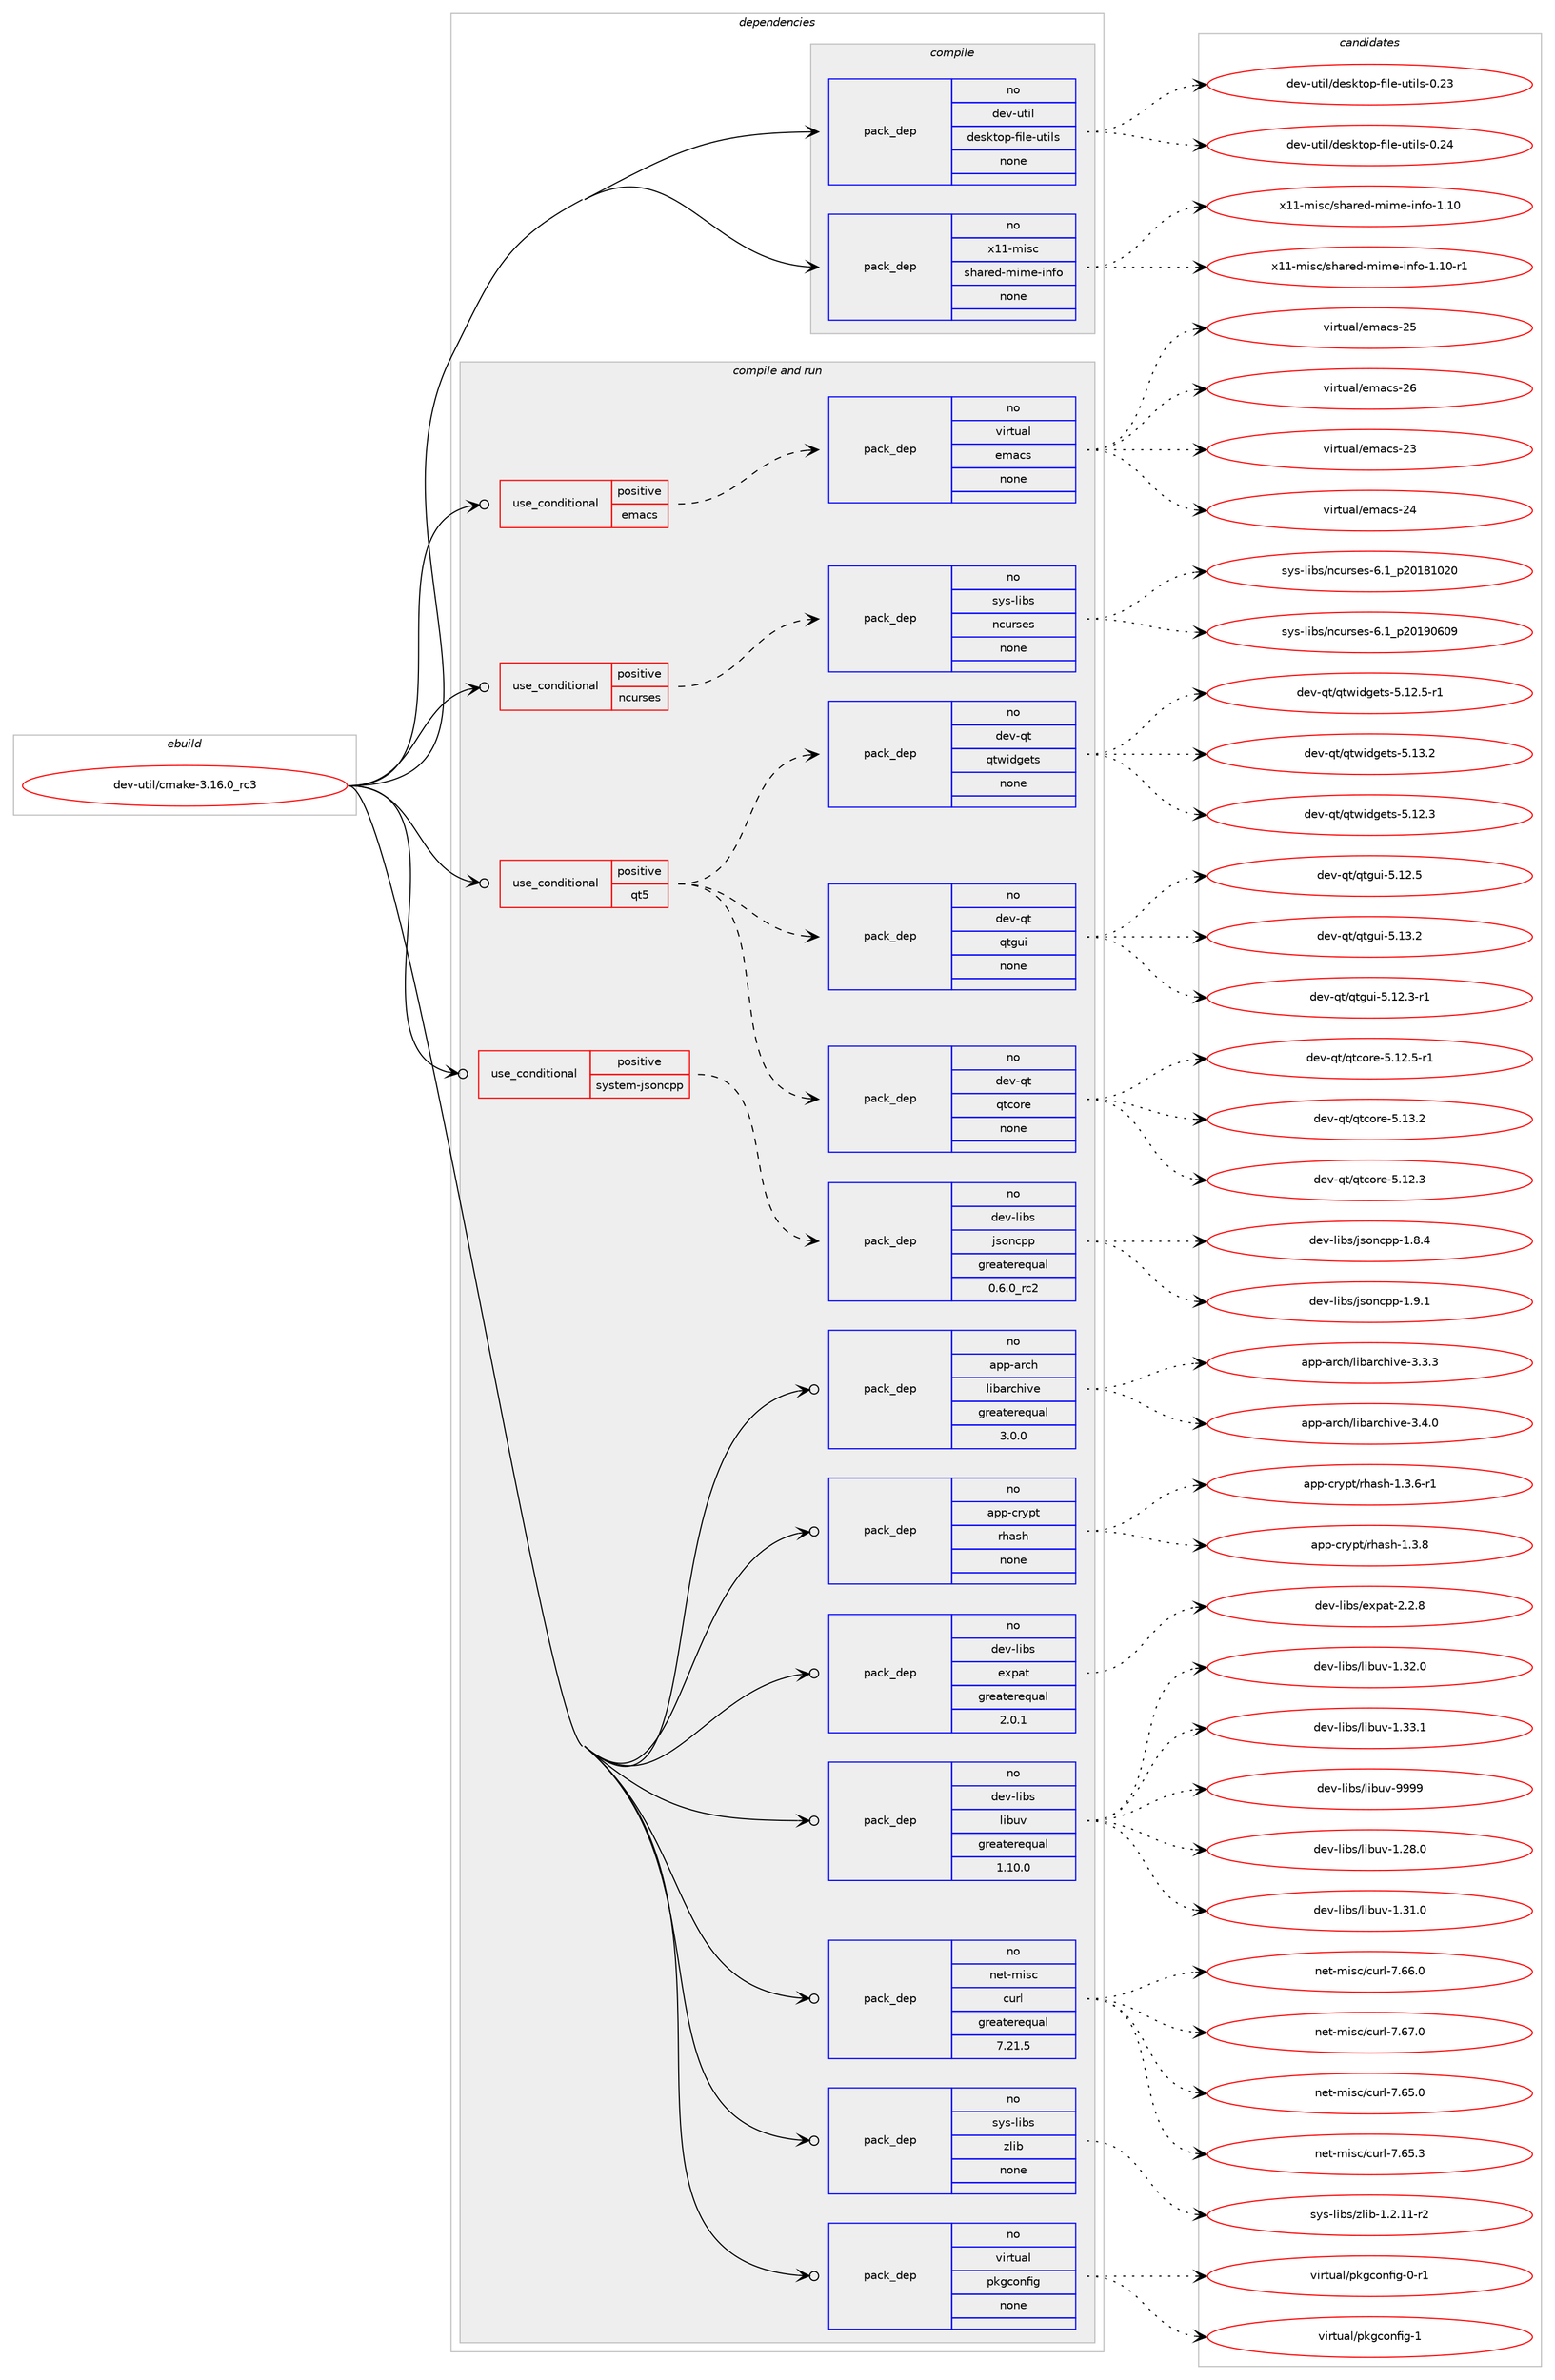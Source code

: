 digraph prolog {

# *************
# Graph options
# *************

newrank=true;
concentrate=true;
compound=true;
graph [rankdir=LR,fontname=Helvetica,fontsize=10,ranksep=1.5];#, ranksep=2.5, nodesep=0.2];
edge  [arrowhead=vee];
node  [fontname=Helvetica,fontsize=10];

# **********
# The ebuild
# **********

subgraph cluster_leftcol {
color=gray;
rank=same;
label=<<i>ebuild</i>>;
id [label="dev-util/cmake-3.16.0_rc3", color=red, width=4, href="../dev-util/cmake-3.16.0_rc3.svg"];
}

# ****************
# The dependencies
# ****************

subgraph cluster_midcol {
color=gray;
label=<<i>dependencies</i>>;
subgraph cluster_compile {
fillcolor="#eeeeee";
style=filled;
label=<<i>compile</i>>;
subgraph pack532683 {
dependency726900 [label=<<TABLE BORDER="0" CELLBORDER="1" CELLSPACING="0" CELLPADDING="4" WIDTH="220"><TR><TD ROWSPAN="6" CELLPADDING="30">pack_dep</TD></TR><TR><TD WIDTH="110">no</TD></TR><TR><TD>dev-util</TD></TR><TR><TD>desktop-file-utils</TD></TR><TR><TD>none</TD></TR><TR><TD></TD></TR></TABLE>>, shape=none, color=blue];
}
id:e -> dependency726900:w [weight=20,style="solid",arrowhead="vee"];
subgraph pack532684 {
dependency726901 [label=<<TABLE BORDER="0" CELLBORDER="1" CELLSPACING="0" CELLPADDING="4" WIDTH="220"><TR><TD ROWSPAN="6" CELLPADDING="30">pack_dep</TD></TR><TR><TD WIDTH="110">no</TD></TR><TR><TD>x11-misc</TD></TR><TR><TD>shared-mime-info</TD></TR><TR><TD>none</TD></TR><TR><TD></TD></TR></TABLE>>, shape=none, color=blue];
}
id:e -> dependency726901:w [weight=20,style="solid",arrowhead="vee"];
}
subgraph cluster_compileandrun {
fillcolor="#eeeeee";
style=filled;
label=<<i>compile and run</i>>;
subgraph cond182105 {
dependency726902 [label=<<TABLE BORDER="0" CELLBORDER="1" CELLSPACING="0" CELLPADDING="4"><TR><TD ROWSPAN="3" CELLPADDING="10">use_conditional</TD></TR><TR><TD>positive</TD></TR><TR><TD>emacs</TD></TR></TABLE>>, shape=none, color=red];
subgraph pack532685 {
dependency726903 [label=<<TABLE BORDER="0" CELLBORDER="1" CELLSPACING="0" CELLPADDING="4" WIDTH="220"><TR><TD ROWSPAN="6" CELLPADDING="30">pack_dep</TD></TR><TR><TD WIDTH="110">no</TD></TR><TR><TD>virtual</TD></TR><TR><TD>emacs</TD></TR><TR><TD>none</TD></TR><TR><TD></TD></TR></TABLE>>, shape=none, color=blue];
}
dependency726902:e -> dependency726903:w [weight=20,style="dashed",arrowhead="vee"];
}
id:e -> dependency726902:w [weight=20,style="solid",arrowhead="odotvee"];
subgraph cond182106 {
dependency726904 [label=<<TABLE BORDER="0" CELLBORDER="1" CELLSPACING="0" CELLPADDING="4"><TR><TD ROWSPAN="3" CELLPADDING="10">use_conditional</TD></TR><TR><TD>positive</TD></TR><TR><TD>ncurses</TD></TR></TABLE>>, shape=none, color=red];
subgraph pack532686 {
dependency726905 [label=<<TABLE BORDER="0" CELLBORDER="1" CELLSPACING="0" CELLPADDING="4" WIDTH="220"><TR><TD ROWSPAN="6" CELLPADDING="30">pack_dep</TD></TR><TR><TD WIDTH="110">no</TD></TR><TR><TD>sys-libs</TD></TR><TR><TD>ncurses</TD></TR><TR><TD>none</TD></TR><TR><TD></TD></TR></TABLE>>, shape=none, color=blue];
}
dependency726904:e -> dependency726905:w [weight=20,style="dashed",arrowhead="vee"];
}
id:e -> dependency726904:w [weight=20,style="solid",arrowhead="odotvee"];
subgraph cond182107 {
dependency726906 [label=<<TABLE BORDER="0" CELLBORDER="1" CELLSPACING="0" CELLPADDING="4"><TR><TD ROWSPAN="3" CELLPADDING="10">use_conditional</TD></TR><TR><TD>positive</TD></TR><TR><TD>qt5</TD></TR></TABLE>>, shape=none, color=red];
subgraph pack532687 {
dependency726907 [label=<<TABLE BORDER="0" CELLBORDER="1" CELLSPACING="0" CELLPADDING="4" WIDTH="220"><TR><TD ROWSPAN="6" CELLPADDING="30">pack_dep</TD></TR><TR><TD WIDTH="110">no</TD></TR><TR><TD>dev-qt</TD></TR><TR><TD>qtcore</TD></TR><TR><TD>none</TD></TR><TR><TD></TD></TR></TABLE>>, shape=none, color=blue];
}
dependency726906:e -> dependency726907:w [weight=20,style="dashed",arrowhead="vee"];
subgraph pack532688 {
dependency726908 [label=<<TABLE BORDER="0" CELLBORDER="1" CELLSPACING="0" CELLPADDING="4" WIDTH="220"><TR><TD ROWSPAN="6" CELLPADDING="30">pack_dep</TD></TR><TR><TD WIDTH="110">no</TD></TR><TR><TD>dev-qt</TD></TR><TR><TD>qtgui</TD></TR><TR><TD>none</TD></TR><TR><TD></TD></TR></TABLE>>, shape=none, color=blue];
}
dependency726906:e -> dependency726908:w [weight=20,style="dashed",arrowhead="vee"];
subgraph pack532689 {
dependency726909 [label=<<TABLE BORDER="0" CELLBORDER="1" CELLSPACING="0" CELLPADDING="4" WIDTH="220"><TR><TD ROWSPAN="6" CELLPADDING="30">pack_dep</TD></TR><TR><TD WIDTH="110">no</TD></TR><TR><TD>dev-qt</TD></TR><TR><TD>qtwidgets</TD></TR><TR><TD>none</TD></TR><TR><TD></TD></TR></TABLE>>, shape=none, color=blue];
}
dependency726906:e -> dependency726909:w [weight=20,style="dashed",arrowhead="vee"];
}
id:e -> dependency726906:w [weight=20,style="solid",arrowhead="odotvee"];
subgraph cond182108 {
dependency726910 [label=<<TABLE BORDER="0" CELLBORDER="1" CELLSPACING="0" CELLPADDING="4"><TR><TD ROWSPAN="3" CELLPADDING="10">use_conditional</TD></TR><TR><TD>positive</TD></TR><TR><TD>system-jsoncpp</TD></TR></TABLE>>, shape=none, color=red];
subgraph pack532690 {
dependency726911 [label=<<TABLE BORDER="0" CELLBORDER="1" CELLSPACING="0" CELLPADDING="4" WIDTH="220"><TR><TD ROWSPAN="6" CELLPADDING="30">pack_dep</TD></TR><TR><TD WIDTH="110">no</TD></TR><TR><TD>dev-libs</TD></TR><TR><TD>jsoncpp</TD></TR><TR><TD>greaterequal</TD></TR><TR><TD>0.6.0_rc2</TD></TR></TABLE>>, shape=none, color=blue];
}
dependency726910:e -> dependency726911:w [weight=20,style="dashed",arrowhead="vee"];
}
id:e -> dependency726910:w [weight=20,style="solid",arrowhead="odotvee"];
subgraph pack532691 {
dependency726912 [label=<<TABLE BORDER="0" CELLBORDER="1" CELLSPACING="0" CELLPADDING="4" WIDTH="220"><TR><TD ROWSPAN="6" CELLPADDING="30">pack_dep</TD></TR><TR><TD WIDTH="110">no</TD></TR><TR><TD>app-arch</TD></TR><TR><TD>libarchive</TD></TR><TR><TD>greaterequal</TD></TR><TR><TD>3.0.0</TD></TR></TABLE>>, shape=none, color=blue];
}
id:e -> dependency726912:w [weight=20,style="solid",arrowhead="odotvee"];
subgraph pack532692 {
dependency726913 [label=<<TABLE BORDER="0" CELLBORDER="1" CELLSPACING="0" CELLPADDING="4" WIDTH="220"><TR><TD ROWSPAN="6" CELLPADDING="30">pack_dep</TD></TR><TR><TD WIDTH="110">no</TD></TR><TR><TD>app-crypt</TD></TR><TR><TD>rhash</TD></TR><TR><TD>none</TD></TR><TR><TD></TD></TR></TABLE>>, shape=none, color=blue];
}
id:e -> dependency726913:w [weight=20,style="solid",arrowhead="odotvee"];
subgraph pack532693 {
dependency726914 [label=<<TABLE BORDER="0" CELLBORDER="1" CELLSPACING="0" CELLPADDING="4" WIDTH="220"><TR><TD ROWSPAN="6" CELLPADDING="30">pack_dep</TD></TR><TR><TD WIDTH="110">no</TD></TR><TR><TD>dev-libs</TD></TR><TR><TD>expat</TD></TR><TR><TD>greaterequal</TD></TR><TR><TD>2.0.1</TD></TR></TABLE>>, shape=none, color=blue];
}
id:e -> dependency726914:w [weight=20,style="solid",arrowhead="odotvee"];
subgraph pack532694 {
dependency726915 [label=<<TABLE BORDER="0" CELLBORDER="1" CELLSPACING="0" CELLPADDING="4" WIDTH="220"><TR><TD ROWSPAN="6" CELLPADDING="30">pack_dep</TD></TR><TR><TD WIDTH="110">no</TD></TR><TR><TD>dev-libs</TD></TR><TR><TD>libuv</TD></TR><TR><TD>greaterequal</TD></TR><TR><TD>1.10.0</TD></TR></TABLE>>, shape=none, color=blue];
}
id:e -> dependency726915:w [weight=20,style="solid",arrowhead="odotvee"];
subgraph pack532695 {
dependency726916 [label=<<TABLE BORDER="0" CELLBORDER="1" CELLSPACING="0" CELLPADDING="4" WIDTH="220"><TR><TD ROWSPAN="6" CELLPADDING="30">pack_dep</TD></TR><TR><TD WIDTH="110">no</TD></TR><TR><TD>net-misc</TD></TR><TR><TD>curl</TD></TR><TR><TD>greaterequal</TD></TR><TR><TD>7.21.5</TD></TR></TABLE>>, shape=none, color=blue];
}
id:e -> dependency726916:w [weight=20,style="solid",arrowhead="odotvee"];
subgraph pack532696 {
dependency726917 [label=<<TABLE BORDER="0" CELLBORDER="1" CELLSPACING="0" CELLPADDING="4" WIDTH="220"><TR><TD ROWSPAN="6" CELLPADDING="30">pack_dep</TD></TR><TR><TD WIDTH="110">no</TD></TR><TR><TD>sys-libs</TD></TR><TR><TD>zlib</TD></TR><TR><TD>none</TD></TR><TR><TD></TD></TR></TABLE>>, shape=none, color=blue];
}
id:e -> dependency726917:w [weight=20,style="solid",arrowhead="odotvee"];
subgraph pack532697 {
dependency726918 [label=<<TABLE BORDER="0" CELLBORDER="1" CELLSPACING="0" CELLPADDING="4" WIDTH="220"><TR><TD ROWSPAN="6" CELLPADDING="30">pack_dep</TD></TR><TR><TD WIDTH="110">no</TD></TR><TR><TD>virtual</TD></TR><TR><TD>pkgconfig</TD></TR><TR><TD>none</TD></TR><TR><TD></TD></TR></TABLE>>, shape=none, color=blue];
}
id:e -> dependency726918:w [weight=20,style="solid",arrowhead="odotvee"];
}
subgraph cluster_run {
fillcolor="#eeeeee";
style=filled;
label=<<i>run</i>>;
}
}

# **************
# The candidates
# **************

subgraph cluster_choices {
rank=same;
color=gray;
label=<<i>candidates</i>>;

subgraph choice532683 {
color=black;
nodesep=1;
choice100101118451171161051084710010111510711611111245102105108101451171161051081154548465051 [label="dev-util/desktop-file-utils-0.23", color=red, width=4,href="../dev-util/desktop-file-utils-0.23.svg"];
choice100101118451171161051084710010111510711611111245102105108101451171161051081154548465052 [label="dev-util/desktop-file-utils-0.24", color=red, width=4,href="../dev-util/desktop-file-utils-0.24.svg"];
dependency726900:e -> choice100101118451171161051084710010111510711611111245102105108101451171161051081154548465051:w [style=dotted,weight="100"];
dependency726900:e -> choice100101118451171161051084710010111510711611111245102105108101451171161051081154548465052:w [style=dotted,weight="100"];
}
subgraph choice532684 {
color=black;
nodesep=1;
choice12049494510910511599471151049711410110045109105109101451051101021114549464948 [label="x11-misc/shared-mime-info-1.10", color=red, width=4,href="../x11-misc/shared-mime-info-1.10.svg"];
choice120494945109105115994711510497114101100451091051091014510511010211145494649484511449 [label="x11-misc/shared-mime-info-1.10-r1", color=red, width=4,href="../x11-misc/shared-mime-info-1.10-r1.svg"];
dependency726901:e -> choice12049494510910511599471151049711410110045109105109101451051101021114549464948:w [style=dotted,weight="100"];
dependency726901:e -> choice120494945109105115994711510497114101100451091051091014510511010211145494649484511449:w [style=dotted,weight="100"];
}
subgraph choice532685 {
color=black;
nodesep=1;
choice11810511411611797108471011099799115455051 [label="virtual/emacs-23", color=red, width=4,href="../virtual/emacs-23.svg"];
choice11810511411611797108471011099799115455052 [label="virtual/emacs-24", color=red, width=4,href="../virtual/emacs-24.svg"];
choice11810511411611797108471011099799115455053 [label="virtual/emacs-25", color=red, width=4,href="../virtual/emacs-25.svg"];
choice11810511411611797108471011099799115455054 [label="virtual/emacs-26", color=red, width=4,href="../virtual/emacs-26.svg"];
dependency726903:e -> choice11810511411611797108471011099799115455051:w [style=dotted,weight="100"];
dependency726903:e -> choice11810511411611797108471011099799115455052:w [style=dotted,weight="100"];
dependency726903:e -> choice11810511411611797108471011099799115455053:w [style=dotted,weight="100"];
dependency726903:e -> choice11810511411611797108471011099799115455054:w [style=dotted,weight="100"];
}
subgraph choice532686 {
color=black;
nodesep=1;
choice1151211154510810598115471109911711411510111545544649951125048495649485048 [label="sys-libs/ncurses-6.1_p20181020", color=red, width=4,href="../sys-libs/ncurses-6.1_p20181020.svg"];
choice1151211154510810598115471109911711411510111545544649951125048495748544857 [label="sys-libs/ncurses-6.1_p20190609", color=red, width=4,href="../sys-libs/ncurses-6.1_p20190609.svg"];
dependency726905:e -> choice1151211154510810598115471109911711411510111545544649951125048495649485048:w [style=dotted,weight="100"];
dependency726905:e -> choice1151211154510810598115471109911711411510111545544649951125048495748544857:w [style=dotted,weight="100"];
}
subgraph choice532687 {
color=black;
nodesep=1;
choice10010111845113116471131169911111410145534649504651 [label="dev-qt/qtcore-5.12.3", color=red, width=4,href="../dev-qt/qtcore-5.12.3.svg"];
choice100101118451131164711311699111114101455346495046534511449 [label="dev-qt/qtcore-5.12.5-r1", color=red, width=4,href="../dev-qt/qtcore-5.12.5-r1.svg"];
choice10010111845113116471131169911111410145534649514650 [label="dev-qt/qtcore-5.13.2", color=red, width=4,href="../dev-qt/qtcore-5.13.2.svg"];
dependency726907:e -> choice10010111845113116471131169911111410145534649504651:w [style=dotted,weight="100"];
dependency726907:e -> choice100101118451131164711311699111114101455346495046534511449:w [style=dotted,weight="100"];
dependency726907:e -> choice10010111845113116471131169911111410145534649514650:w [style=dotted,weight="100"];
}
subgraph choice532688 {
color=black;
nodesep=1;
choice1001011184511311647113116103117105455346495046514511449 [label="dev-qt/qtgui-5.12.3-r1", color=red, width=4,href="../dev-qt/qtgui-5.12.3-r1.svg"];
choice100101118451131164711311610311710545534649504653 [label="dev-qt/qtgui-5.12.5", color=red, width=4,href="../dev-qt/qtgui-5.12.5.svg"];
choice100101118451131164711311610311710545534649514650 [label="dev-qt/qtgui-5.13.2", color=red, width=4,href="../dev-qt/qtgui-5.13.2.svg"];
dependency726908:e -> choice1001011184511311647113116103117105455346495046514511449:w [style=dotted,weight="100"];
dependency726908:e -> choice100101118451131164711311610311710545534649504653:w [style=dotted,weight="100"];
dependency726908:e -> choice100101118451131164711311610311710545534649514650:w [style=dotted,weight="100"];
}
subgraph choice532689 {
color=black;
nodesep=1;
choice100101118451131164711311611910510010310111611545534649504651 [label="dev-qt/qtwidgets-5.12.3", color=red, width=4,href="../dev-qt/qtwidgets-5.12.3.svg"];
choice1001011184511311647113116119105100103101116115455346495046534511449 [label="dev-qt/qtwidgets-5.12.5-r1", color=red, width=4,href="../dev-qt/qtwidgets-5.12.5-r1.svg"];
choice100101118451131164711311611910510010310111611545534649514650 [label="dev-qt/qtwidgets-5.13.2", color=red, width=4,href="../dev-qt/qtwidgets-5.13.2.svg"];
dependency726909:e -> choice100101118451131164711311611910510010310111611545534649504651:w [style=dotted,weight="100"];
dependency726909:e -> choice1001011184511311647113116119105100103101116115455346495046534511449:w [style=dotted,weight="100"];
dependency726909:e -> choice100101118451131164711311611910510010310111611545534649514650:w [style=dotted,weight="100"];
}
subgraph choice532690 {
color=black;
nodesep=1;
choice10010111845108105981154710611511111099112112454946564652 [label="dev-libs/jsoncpp-1.8.4", color=red, width=4,href="../dev-libs/jsoncpp-1.8.4.svg"];
choice10010111845108105981154710611511111099112112454946574649 [label="dev-libs/jsoncpp-1.9.1", color=red, width=4,href="../dev-libs/jsoncpp-1.9.1.svg"];
dependency726911:e -> choice10010111845108105981154710611511111099112112454946564652:w [style=dotted,weight="100"];
dependency726911:e -> choice10010111845108105981154710611511111099112112454946574649:w [style=dotted,weight="100"];
}
subgraph choice532691 {
color=black;
nodesep=1;
choice9711211245971149910447108105989711499104105118101455146514651 [label="app-arch/libarchive-3.3.3", color=red, width=4,href="../app-arch/libarchive-3.3.3.svg"];
choice9711211245971149910447108105989711499104105118101455146524648 [label="app-arch/libarchive-3.4.0", color=red, width=4,href="../app-arch/libarchive-3.4.0.svg"];
dependency726912:e -> choice9711211245971149910447108105989711499104105118101455146514651:w [style=dotted,weight="100"];
dependency726912:e -> choice9711211245971149910447108105989711499104105118101455146524648:w [style=dotted,weight="100"];
}
subgraph choice532692 {
color=black;
nodesep=1;
choice97112112459911412111211647114104971151044549465146544511449 [label="app-crypt/rhash-1.3.6-r1", color=red, width=4,href="../app-crypt/rhash-1.3.6-r1.svg"];
choice9711211245991141211121164711410497115104454946514656 [label="app-crypt/rhash-1.3.8", color=red, width=4,href="../app-crypt/rhash-1.3.8.svg"];
dependency726913:e -> choice97112112459911412111211647114104971151044549465146544511449:w [style=dotted,weight="100"];
dependency726913:e -> choice9711211245991141211121164711410497115104454946514656:w [style=dotted,weight="100"];
}
subgraph choice532693 {
color=black;
nodesep=1;
choice10010111845108105981154710112011297116455046504656 [label="dev-libs/expat-2.2.8", color=red, width=4,href="../dev-libs/expat-2.2.8.svg"];
dependency726914:e -> choice10010111845108105981154710112011297116455046504656:w [style=dotted,weight="100"];
}
subgraph choice532694 {
color=black;
nodesep=1;
choice1001011184510810598115471081059811711845494650564648 [label="dev-libs/libuv-1.28.0", color=red, width=4,href="../dev-libs/libuv-1.28.0.svg"];
choice1001011184510810598115471081059811711845494651494648 [label="dev-libs/libuv-1.31.0", color=red, width=4,href="../dev-libs/libuv-1.31.0.svg"];
choice1001011184510810598115471081059811711845494651504648 [label="dev-libs/libuv-1.32.0", color=red, width=4,href="../dev-libs/libuv-1.32.0.svg"];
choice1001011184510810598115471081059811711845494651514649 [label="dev-libs/libuv-1.33.1", color=red, width=4,href="../dev-libs/libuv-1.33.1.svg"];
choice100101118451081059811547108105981171184557575757 [label="dev-libs/libuv-9999", color=red, width=4,href="../dev-libs/libuv-9999.svg"];
dependency726915:e -> choice1001011184510810598115471081059811711845494650564648:w [style=dotted,weight="100"];
dependency726915:e -> choice1001011184510810598115471081059811711845494651494648:w [style=dotted,weight="100"];
dependency726915:e -> choice1001011184510810598115471081059811711845494651504648:w [style=dotted,weight="100"];
dependency726915:e -> choice1001011184510810598115471081059811711845494651514649:w [style=dotted,weight="100"];
dependency726915:e -> choice100101118451081059811547108105981171184557575757:w [style=dotted,weight="100"];
}
subgraph choice532695 {
color=black;
nodesep=1;
choice1101011164510910511599479911711410845554654534648 [label="net-misc/curl-7.65.0", color=red, width=4,href="../net-misc/curl-7.65.0.svg"];
choice1101011164510910511599479911711410845554654534651 [label="net-misc/curl-7.65.3", color=red, width=4,href="../net-misc/curl-7.65.3.svg"];
choice1101011164510910511599479911711410845554654544648 [label="net-misc/curl-7.66.0", color=red, width=4,href="../net-misc/curl-7.66.0.svg"];
choice1101011164510910511599479911711410845554654554648 [label="net-misc/curl-7.67.0", color=red, width=4,href="../net-misc/curl-7.67.0.svg"];
dependency726916:e -> choice1101011164510910511599479911711410845554654534648:w [style=dotted,weight="100"];
dependency726916:e -> choice1101011164510910511599479911711410845554654534651:w [style=dotted,weight="100"];
dependency726916:e -> choice1101011164510910511599479911711410845554654544648:w [style=dotted,weight="100"];
dependency726916:e -> choice1101011164510910511599479911711410845554654554648:w [style=dotted,weight="100"];
}
subgraph choice532696 {
color=black;
nodesep=1;
choice11512111545108105981154712210810598454946504649494511450 [label="sys-libs/zlib-1.2.11-r2", color=red, width=4,href="../sys-libs/zlib-1.2.11-r2.svg"];
dependency726917:e -> choice11512111545108105981154712210810598454946504649494511450:w [style=dotted,weight="100"];
}
subgraph choice532697 {
color=black;
nodesep=1;
choice11810511411611797108471121071039911111010210510345484511449 [label="virtual/pkgconfig-0-r1", color=red, width=4,href="../virtual/pkgconfig-0-r1.svg"];
choice1181051141161179710847112107103991111101021051034549 [label="virtual/pkgconfig-1", color=red, width=4,href="../virtual/pkgconfig-1.svg"];
dependency726918:e -> choice11810511411611797108471121071039911111010210510345484511449:w [style=dotted,weight="100"];
dependency726918:e -> choice1181051141161179710847112107103991111101021051034549:w [style=dotted,weight="100"];
}
}

}
